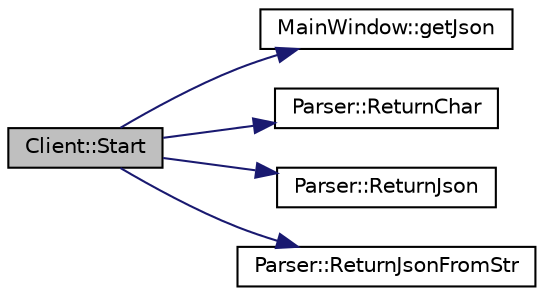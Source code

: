 digraph "Client::Start"
{
 // LATEX_PDF_SIZE
  edge [fontname="Helvetica",fontsize="10",labelfontname="Helvetica",labelfontsize="10"];
  node [fontname="Helvetica",fontsize="10",shape=record];
  rankdir="LR";
  Node1 [label="Client::Start",height=0.2,width=0.4,color="black", fillcolor="grey75", style="filled", fontcolor="black",tooltip="Se encarga de levantar el socket y realizar la recepcion/envio de mensajes."];
  Node1 -> Node2 [color="midnightblue",fontsize="10",style="solid",fontname="Helvetica"];
  Node2 [label="MainWindow::getJson",height=0.2,width=0.4,color="black", fillcolor="white", style="filled",URL="$classMainWindow.html#ac78cc6535181641794b78f09c3d90c55",tooltip="Permite a la ventana principal obtener un Json para enviar al servidor por medio del cliente."];
  Node1 -> Node3 [color="midnightblue",fontsize="10",style="solid",fontname="Helvetica"];
  Node3 [label="Parser::ReturnChar",height=0.2,width=0.4,color="black", fillcolor="white", style="filled",URL="$classParser.html#a14c84fbe6631aae8f29fe69e8f1c7706",tooltip="Se encarga de convertir un QJsonDocument a un std::string."];
  Node1 -> Node4 [color="midnightblue",fontsize="10",style="solid",fontname="Helvetica"];
  Node4 [label="Parser::ReturnJson",height=0.2,width=0.4,color="black", fillcolor="white", style="filled",URL="$classParser.html#a1998f6e94de23ab34fbe3b2bdf2cded4",tooltip="Se encarga de convertir un conjuto de chars en el QJsonDocumt."];
  Node1 -> Node5 [color="midnightblue",fontsize="10",style="solid",fontname="Helvetica"];
  Node5 [label="Parser::ReturnJsonFromStr",height=0.2,width=0.4,color="black", fillcolor="white", style="filled",URL="$classParser.html#ab6ed3164ec614ad75a7d6fd914b98dae",tooltip="Se encarga de convertir un std::string a un QJsonDocument."];
}
